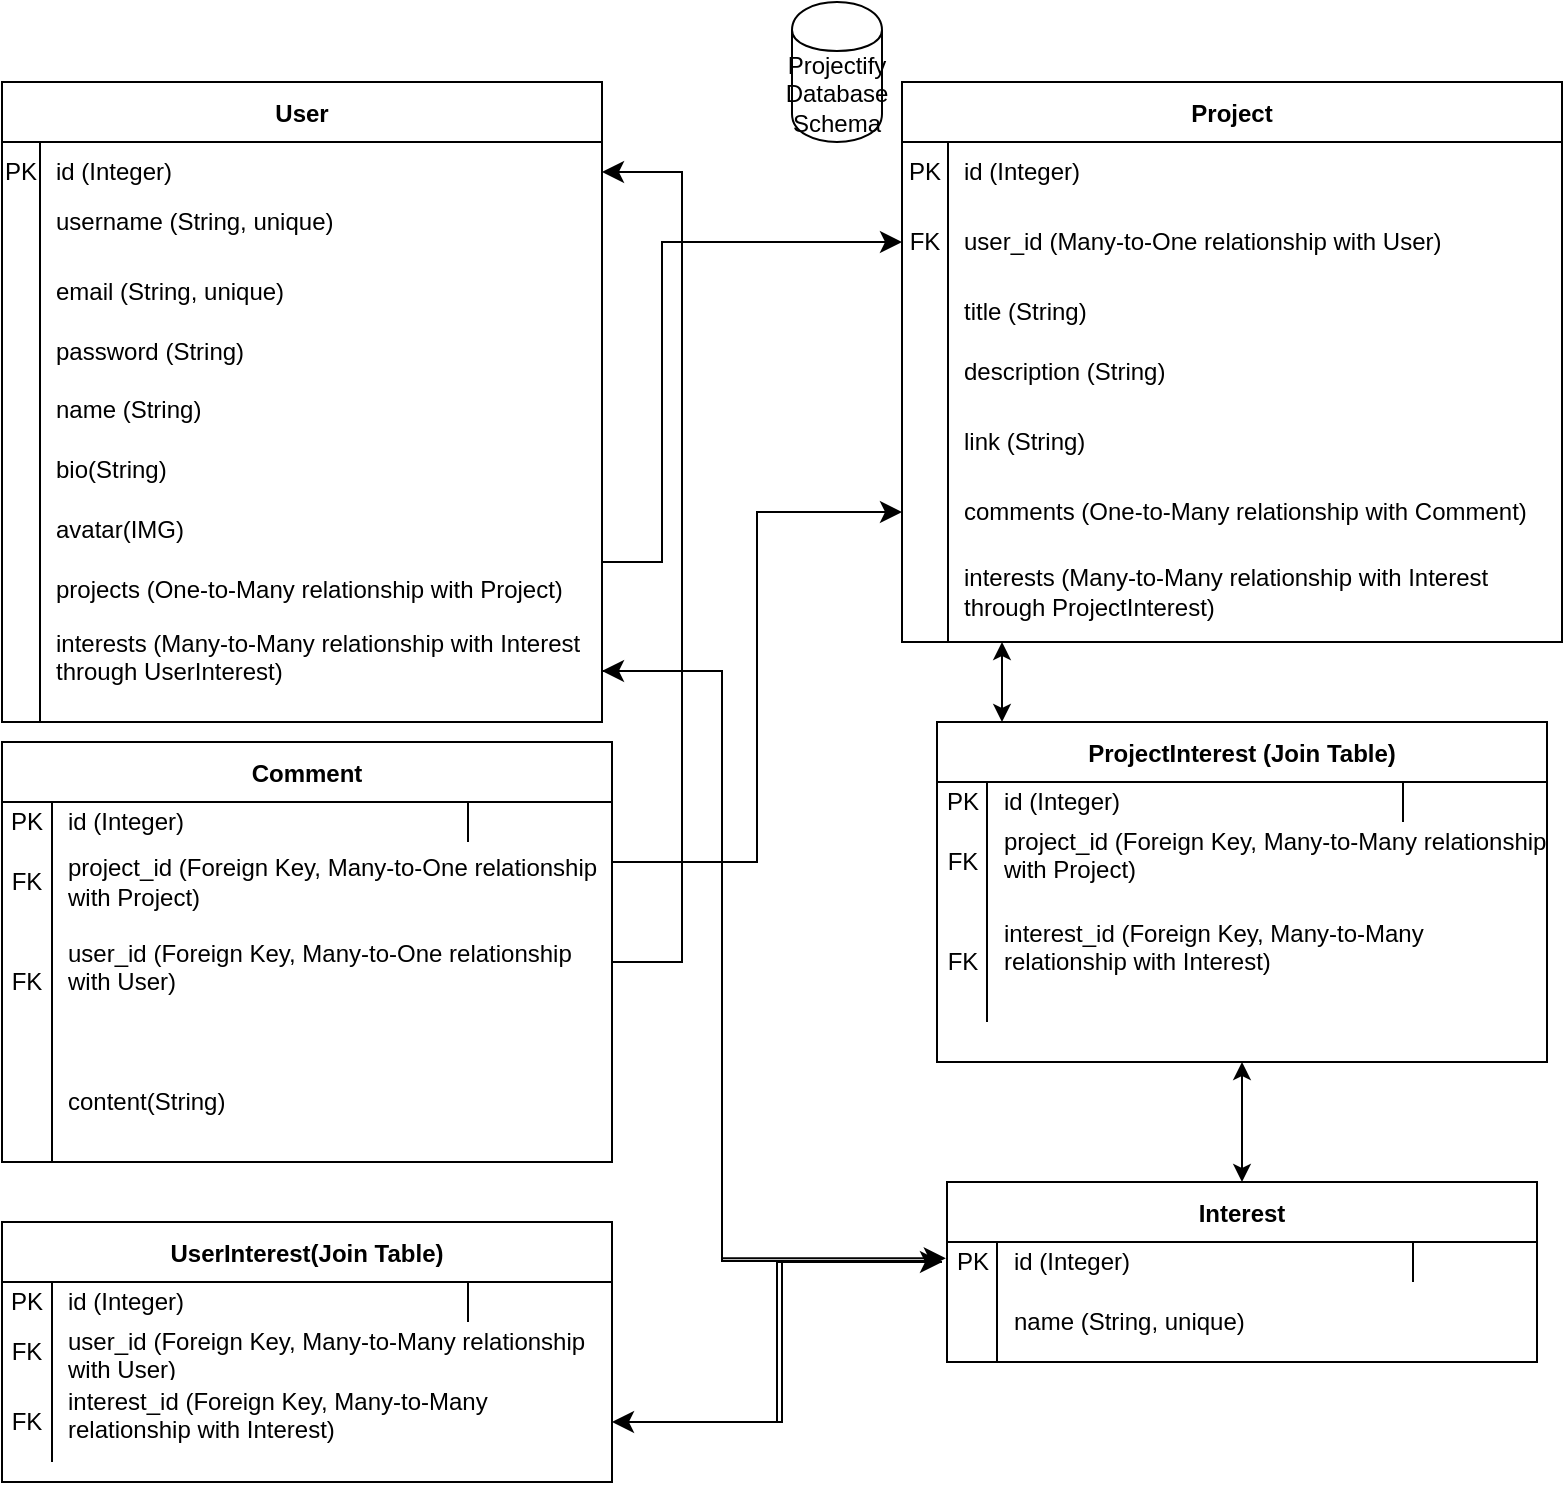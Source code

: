 <mxfile>
    <diagram id="S2PumG2HeLjZ0lhx3r4_" name="Page-1">
        <mxGraphModel dx="846" dy="619" grid="1" gridSize="10" guides="1" tooltips="1" connect="1" arrows="1" fold="1" page="1" pageScale="1" pageWidth="850" pageHeight="1100" math="0" shadow="0">
            <root>
                <mxCell id="0"/>
                <mxCell id="1" parent="0"/>
                <mxCell id="83" value="User" style="shape=table;startSize=30;container=1;collapsible=0;childLayout=tableLayout;fixedRows=1;rowLines=0;fontStyle=1;" vertex="1" parent="1">
                    <mxGeometry x="30" y="40" width="300" height="320" as="geometry"/>
                </mxCell>
                <mxCell id="84" value="" style="shape=tableRow;horizontal=0;startSize=0;swimlaneHead=0;swimlaneBody=0;top=0;left=0;bottom=0;right=0;collapsible=0;dropTarget=0;fillColor=none;points=[[0,0.5],[1,0.5]];portConstraint=eastwest;" vertex="1" parent="83">
                    <mxGeometry y="30" width="300" height="30" as="geometry"/>
                </mxCell>
                <mxCell id="85" value="PK" style="shape=partialRectangle;html=1;whiteSpace=wrap;connectable=0;fillColor=none;top=0;left=0;bottom=0;right=0;overflow=hidden;pointerEvents=1;" vertex="1" parent="84">
                    <mxGeometry width="19" height="30" as="geometry">
                        <mxRectangle width="19" height="30" as="alternateBounds"/>
                    </mxGeometry>
                </mxCell>
                <mxCell id="86" value="id (Integer)" style="shape=partialRectangle;html=1;whiteSpace=wrap;connectable=0;fillColor=none;top=0;left=0;bottom=0;right=0;align=left;spacingLeft=6;overflow=hidden;" vertex="1" parent="84">
                    <mxGeometry x="19" width="281" height="30" as="geometry">
                        <mxRectangle width="281" height="30" as="alternateBounds"/>
                    </mxGeometry>
                </mxCell>
                <mxCell id="87" value="" style="shape=tableRow;horizontal=0;startSize=0;swimlaneHead=0;swimlaneBody=0;top=0;left=0;bottom=0;right=0;collapsible=0;dropTarget=0;fillColor=none;points=[[0,0.5],[1,0.5]];portConstraint=eastwest;" vertex="1" parent="83">
                    <mxGeometry y="60" width="300" height="30" as="geometry"/>
                </mxCell>
                <mxCell id="88" value="" style="shape=partialRectangle;html=1;whiteSpace=wrap;connectable=0;fillColor=none;top=0;left=0;bottom=0;right=0;overflow=hidden;" vertex="1" parent="87">
                    <mxGeometry width="19" height="30" as="geometry">
                        <mxRectangle width="19" height="30" as="alternateBounds"/>
                    </mxGeometry>
                </mxCell>
                <mxCell id="89" value="&lt;div&gt;username (String, unique)&lt;/div&gt;&lt;div&gt;&lt;br&gt;&lt;/div&gt;" style="shape=partialRectangle;html=1;whiteSpace=wrap;connectable=0;fillColor=none;top=0;left=0;bottom=0;right=0;align=left;spacingLeft=6;overflow=hidden;" vertex="1" parent="87">
                    <mxGeometry x="19" width="281" height="30" as="geometry">
                        <mxRectangle width="281" height="30" as="alternateBounds"/>
                    </mxGeometry>
                </mxCell>
                <mxCell id="90" value="" style="shape=tableRow;horizontal=0;startSize=0;swimlaneHead=0;swimlaneBody=0;top=0;left=0;bottom=0;right=0;collapsible=0;dropTarget=0;fillColor=none;points=[[0,0.5],[1,0.5]];portConstraint=eastwest;" vertex="1" parent="83">
                    <mxGeometry y="90" width="300" height="30" as="geometry"/>
                </mxCell>
                <mxCell id="91" value="" style="shape=partialRectangle;html=1;whiteSpace=wrap;connectable=0;fillColor=none;top=0;left=0;bottom=0;right=0;overflow=hidden;" vertex="1" parent="90">
                    <mxGeometry width="19" height="30" as="geometry">
                        <mxRectangle width="19" height="30" as="alternateBounds"/>
                    </mxGeometry>
                </mxCell>
                <mxCell id="92" value="&lt;div&gt;email (String, unique)&lt;/div&gt;" style="shape=partialRectangle;html=1;whiteSpace=wrap;connectable=0;fillColor=none;top=0;left=0;bottom=0;right=0;align=left;spacingLeft=6;overflow=hidden;" vertex="1" parent="90">
                    <mxGeometry x="19" width="281" height="30" as="geometry">
                        <mxRectangle width="281" height="30" as="alternateBounds"/>
                    </mxGeometry>
                </mxCell>
                <mxCell id="93" value="" style="shape=tableRow;horizontal=0;startSize=0;swimlaneHead=0;swimlaneBody=0;top=0;left=0;bottom=0;right=0;collapsible=0;dropTarget=0;fillColor=none;points=[[0,0.5],[1,0.5]];portConstraint=eastwest;" vertex="1" parent="83">
                    <mxGeometry y="120" width="300" height="29" as="geometry"/>
                </mxCell>
                <mxCell id="94" value="" style="shape=partialRectangle;html=1;whiteSpace=wrap;connectable=0;fillColor=none;top=0;left=0;bottom=0;right=0;overflow=hidden;" vertex="1" parent="93">
                    <mxGeometry width="19" height="29" as="geometry">
                        <mxRectangle width="19" height="29" as="alternateBounds"/>
                    </mxGeometry>
                </mxCell>
                <mxCell id="95" value="&lt;div&gt;password (String)&lt;/div&gt;" style="shape=partialRectangle;html=1;whiteSpace=wrap;connectable=0;fillColor=none;top=0;left=0;bottom=0;right=0;align=left;spacingLeft=6;overflow=hidden;" vertex="1" parent="93">
                    <mxGeometry x="19" width="281" height="29" as="geometry">
                        <mxRectangle width="281" height="29" as="alternateBounds"/>
                    </mxGeometry>
                </mxCell>
                <mxCell id="96" value="" style="shape=tableRow;horizontal=0;startSize=0;swimlaneHead=0;swimlaneBody=0;top=0;left=0;bottom=0;right=0;collapsible=0;dropTarget=0;fillColor=none;points=[[0,0.5],[1,0.5]];portConstraint=eastwest;" vertex="1" parent="83">
                    <mxGeometry y="149" width="300" height="30" as="geometry"/>
                </mxCell>
                <mxCell id="97" value="" style="shape=partialRectangle;html=1;whiteSpace=wrap;connectable=0;fillColor=none;top=0;left=0;bottom=0;right=0;overflow=hidden;" vertex="1" parent="96">
                    <mxGeometry width="19" height="30" as="geometry">
                        <mxRectangle width="19" height="30" as="alternateBounds"/>
                    </mxGeometry>
                </mxCell>
                <mxCell id="98" value="name (String)" style="shape=partialRectangle;html=1;whiteSpace=wrap;connectable=0;fillColor=none;top=0;left=0;bottom=0;right=0;align=left;spacingLeft=6;overflow=hidden;" vertex="1" parent="96">
                    <mxGeometry x="19" width="281" height="30" as="geometry">
                        <mxRectangle width="281" height="30" as="alternateBounds"/>
                    </mxGeometry>
                </mxCell>
                <mxCell id="223" value="" style="shape=tableRow;horizontal=0;startSize=0;swimlaneHead=0;swimlaneBody=0;top=0;left=0;bottom=0;right=0;collapsible=0;dropTarget=0;fillColor=none;points=[[0,0.5],[1,0.5]];portConstraint=eastwest;" vertex="1" parent="83">
                    <mxGeometry y="179" width="300" height="30" as="geometry"/>
                </mxCell>
                <mxCell id="224" value="" style="shape=partialRectangle;html=1;whiteSpace=wrap;connectable=0;fillColor=none;top=0;left=0;bottom=0;right=0;overflow=hidden;" vertex="1" parent="223">
                    <mxGeometry width="19" height="30" as="geometry">
                        <mxRectangle width="19" height="30" as="alternateBounds"/>
                    </mxGeometry>
                </mxCell>
                <mxCell id="225" value="&lt;div&gt;bio(String)&lt;/div&gt;" style="shape=partialRectangle;html=1;whiteSpace=wrap;connectable=0;fillColor=none;top=0;left=0;bottom=0;right=0;align=left;spacingLeft=6;overflow=hidden;" vertex="1" parent="223">
                    <mxGeometry x="19" width="281" height="30" as="geometry">
                        <mxRectangle width="281" height="30" as="alternateBounds"/>
                    </mxGeometry>
                </mxCell>
                <mxCell id="226" value="" style="shape=tableRow;horizontal=0;startSize=0;swimlaneHead=0;swimlaneBody=0;top=0;left=0;bottom=0;right=0;collapsible=0;dropTarget=0;fillColor=none;points=[[0,0.5],[1,0.5]];portConstraint=eastwest;" vertex="1" parent="83">
                    <mxGeometry y="209" width="300" height="30" as="geometry"/>
                </mxCell>
                <mxCell id="227" value="" style="shape=partialRectangle;html=1;whiteSpace=wrap;connectable=0;fillColor=none;top=0;left=0;bottom=0;right=0;overflow=hidden;" vertex="1" parent="226">
                    <mxGeometry width="19" height="30" as="geometry">
                        <mxRectangle width="19" height="30" as="alternateBounds"/>
                    </mxGeometry>
                </mxCell>
                <mxCell id="228" value="&lt;div&gt;avatar(IMG)&lt;/div&gt;" style="shape=partialRectangle;html=1;whiteSpace=wrap;connectable=0;fillColor=none;top=0;left=0;bottom=0;right=0;align=left;spacingLeft=6;overflow=hidden;" vertex="1" parent="226">
                    <mxGeometry x="19" width="281" height="30" as="geometry">
                        <mxRectangle width="281" height="30" as="alternateBounds"/>
                    </mxGeometry>
                </mxCell>
                <mxCell id="99" value="" style="shape=tableRow;horizontal=0;startSize=0;swimlaneHead=0;swimlaneBody=0;top=0;left=0;bottom=0;right=0;collapsible=0;dropTarget=0;fillColor=none;points=[[0,0.5],[1,0.5]];portConstraint=eastwest;" vertex="1" parent="83">
                    <mxGeometry y="239" width="300" height="30" as="geometry"/>
                </mxCell>
                <mxCell id="100" value="" style="shape=partialRectangle;html=1;whiteSpace=wrap;connectable=0;fillColor=none;top=0;left=0;bottom=0;right=0;overflow=hidden;" vertex="1" parent="99">
                    <mxGeometry width="19" height="30" as="geometry">
                        <mxRectangle width="19" height="30" as="alternateBounds"/>
                    </mxGeometry>
                </mxCell>
                <mxCell id="101" value="projects (One-to-Many relationship with Project)" style="shape=partialRectangle;html=1;whiteSpace=wrap;connectable=0;fillColor=none;top=0;left=0;bottom=0;right=0;align=left;spacingLeft=6;overflow=hidden;" vertex="1" parent="99">
                    <mxGeometry x="19" width="281" height="30" as="geometry">
                        <mxRectangle width="281" height="30" as="alternateBounds"/>
                    </mxGeometry>
                </mxCell>
                <mxCell id="102" value="" style="shape=tableRow;horizontal=0;startSize=0;swimlaneHead=0;swimlaneBody=0;top=0;left=0;bottom=0;right=0;collapsible=0;dropTarget=0;fillColor=none;points=[[0,0.5],[1,0.5]];portConstraint=eastwest;" vertex="1" parent="83">
                    <mxGeometry y="269" width="300" height="51" as="geometry"/>
                </mxCell>
                <mxCell id="103" value="" style="shape=partialRectangle;html=1;whiteSpace=wrap;connectable=0;fillColor=none;top=0;left=0;bottom=0;right=0;overflow=hidden;" vertex="1" parent="102">
                    <mxGeometry width="19" height="51" as="geometry">
                        <mxRectangle width="19" height="51" as="alternateBounds"/>
                    </mxGeometry>
                </mxCell>
                <mxCell id="104" value="&lt;div&gt;interests (Many-to-Many relationship with Interest through UserInterest)&lt;/div&gt;&lt;div&gt;&lt;br&gt;&lt;/div&gt;" style="shape=partialRectangle;html=1;whiteSpace=wrap;connectable=0;fillColor=none;top=0;left=0;bottom=0;right=0;align=left;spacingLeft=6;overflow=hidden;" vertex="1" parent="102">
                    <mxGeometry x="19" width="281" height="51" as="geometry">
                        <mxRectangle width="281" height="51" as="alternateBounds"/>
                    </mxGeometry>
                </mxCell>
                <mxCell id="182" value="" style="edgeStyle=elbowEdgeStyle;elbow=horizontal;endArrow=classic;html=1;curved=0;rounded=0;endSize=8;startSize=8;entryX=0;entryY=0.5;entryDx=0;entryDy=0;" edge="1" parent="1" source="99" target="110">
                    <mxGeometry width="50" height="50" relative="1" as="geometry">
                        <mxPoint x="330" y="230" as="sourcePoint"/>
                        <mxPoint x="440" y="120" as="targetPoint"/>
                        <Array as="points">
                            <mxPoint x="360" y="280"/>
                            <mxPoint x="370" y="270"/>
                            <mxPoint x="390" y="180"/>
                        </Array>
                    </mxGeometry>
                </mxCell>
                <mxCell id="130" value="Interest" style="shape=table;startSize=30;container=1;collapsible=0;childLayout=tableLayout;fixedRows=1;rowLines=0;fontStyle=1;" vertex="1" parent="1">
                    <mxGeometry x="502.5" y="590" width="295" height="90" as="geometry"/>
                </mxCell>
                <mxCell id="131" value="" style="shape=tableRow;horizontal=0;startSize=0;swimlaneHead=0;swimlaneBody=0;top=0;left=0;bottom=0;right=0;collapsible=0;dropTarget=0;fillColor=none;points=[[0,0.5],[1,0.5]];portConstraint=eastwest;" vertex="1" parent="130">
                    <mxGeometry y="30" width="295" height="20" as="geometry"/>
                </mxCell>
                <mxCell id="132" value="PK" style="shape=partialRectangle;html=1;whiteSpace=wrap;connectable=0;fillColor=none;top=0;left=0;bottom=0;right=0;overflow=hidden;pointerEvents=1;" vertex="1" parent="131">
                    <mxGeometry width="25" height="20" as="geometry">
                        <mxRectangle width="25" height="20" as="alternateBounds"/>
                    </mxGeometry>
                </mxCell>
                <mxCell id="133" value="id (Integer)" style="shape=partialRectangle;html=1;whiteSpace=wrap;connectable=0;fillColor=none;top=0;left=0;bottom=0;right=0;align=left;spacingLeft=6;overflow=hidden;" vertex="1" parent="131">
                    <mxGeometry x="25" width="208" height="20" as="geometry">
                        <mxRectangle width="208" height="20" as="alternateBounds"/>
                    </mxGeometry>
                </mxCell>
                <mxCell id="194" value="" style="text;strokeColor=none;align=center;fillColor=none;html=1;verticalAlign=middle;whiteSpace=wrap;rounded=0;" vertex="1" parent="131">
                    <mxGeometry x="233" width="62" height="20" as="geometry">
                        <mxRectangle width="62" height="20" as="alternateBounds"/>
                    </mxGeometry>
                </mxCell>
                <mxCell id="134" value="" style="shape=tableRow;horizontal=0;startSize=0;swimlaneHead=0;swimlaneBody=0;top=0;left=0;bottom=0;right=0;collapsible=0;dropTarget=0;fillColor=none;points=[[0,0.5],[1,0.5]];portConstraint=eastwest;" vertex="1" parent="130">
                    <mxGeometry y="50" width="295" height="40" as="geometry"/>
                </mxCell>
                <mxCell id="135" value="" style="shape=partialRectangle;html=1;whiteSpace=wrap;connectable=0;fillColor=none;top=0;left=0;bottom=0;right=0;overflow=hidden;" vertex="1" parent="134">
                    <mxGeometry width="25" height="40" as="geometry">
                        <mxRectangle width="25" height="40" as="alternateBounds"/>
                    </mxGeometry>
                </mxCell>
                <mxCell id="136" value="name (String, unique)" style="shape=partialRectangle;html=1;whiteSpace=wrap;connectable=0;fillColor=none;top=0;left=0;bottom=0;right=0;align=left;spacingLeft=6;overflow=hidden;" vertex="1" parent="134">
                    <mxGeometry x="25" width="270" height="40" as="geometry">
                        <mxRectangle width="270" height="40" as="alternateBounds"/>
                    </mxGeometry>
                </mxCell>
                <mxCell id="184" value="" style="edgeStyle=elbowEdgeStyle;elbow=horizontal;endArrow=classic;html=1;curved=0;rounded=0;endSize=8;startSize=8;startArrow=none;" edge="1" parent="1" source="106">
                    <mxGeometry width="50" height="50" relative="1" as="geometry">
                        <mxPoint x="430" y="240" as="sourcePoint"/>
                        <mxPoint x="480" y="190" as="targetPoint"/>
                    </mxGeometry>
                </mxCell>
                <mxCell id="106" value="Project" style="shape=table;startSize=30;container=1;collapsible=0;childLayout=tableLayout;fixedRows=1;rowLines=0;fontStyle=1;" vertex="1" parent="1">
                    <mxGeometry x="480" y="40" width="330" height="280" as="geometry"/>
                </mxCell>
                <mxCell id="107" value="" style="shape=tableRow;horizontal=0;startSize=0;swimlaneHead=0;swimlaneBody=0;top=0;left=0;bottom=0;right=0;collapsible=0;dropTarget=0;fillColor=none;points=[[0,0.5],[1,0.5]];portConstraint=eastwest;" vertex="1" parent="106">
                    <mxGeometry y="30" width="330" height="30" as="geometry"/>
                </mxCell>
                <mxCell id="108" value="PK" style="shape=partialRectangle;html=1;whiteSpace=wrap;connectable=0;fillColor=none;top=0;left=0;bottom=0;right=0;overflow=hidden;pointerEvents=1;" vertex="1" parent="107">
                    <mxGeometry width="23" height="30" as="geometry">
                        <mxRectangle width="23" height="30" as="alternateBounds"/>
                    </mxGeometry>
                </mxCell>
                <mxCell id="109" value="id (Integer)" style="shape=partialRectangle;html=1;whiteSpace=wrap;connectable=0;fillColor=none;top=0;left=0;bottom=0;right=0;align=left;spacingLeft=6;overflow=hidden;" vertex="1" parent="107">
                    <mxGeometry x="23" width="307" height="30" as="geometry">
                        <mxRectangle width="307" height="30" as="alternateBounds"/>
                    </mxGeometry>
                </mxCell>
                <mxCell id="110" value="" style="shape=tableRow;horizontal=0;startSize=0;swimlaneHead=0;swimlaneBody=0;top=0;left=0;bottom=0;right=0;collapsible=0;dropTarget=0;fillColor=none;points=[[0,0.5],[1,0.5]];portConstraint=eastwest;" vertex="1" parent="106">
                    <mxGeometry y="60" width="330" height="40" as="geometry"/>
                </mxCell>
                <mxCell id="111" value="FK" style="shape=partialRectangle;html=1;whiteSpace=wrap;connectable=0;fillColor=none;top=0;left=0;bottom=0;right=0;overflow=hidden;" vertex="1" parent="110">
                    <mxGeometry width="23" height="40" as="geometry">
                        <mxRectangle width="23" height="40" as="alternateBounds"/>
                    </mxGeometry>
                </mxCell>
                <mxCell id="112" value="user_id (Many-to-One relationship with User)" style="shape=partialRectangle;html=1;whiteSpace=wrap;connectable=0;fillColor=none;top=0;left=0;bottom=0;right=0;align=left;spacingLeft=6;overflow=hidden;" vertex="1" parent="110">
                    <mxGeometry x="23" width="307" height="40" as="geometry">
                        <mxRectangle width="307" height="40" as="alternateBounds"/>
                    </mxGeometry>
                </mxCell>
                <mxCell id="116" value="" style="shape=tableRow;horizontal=0;startSize=0;swimlaneHead=0;swimlaneBody=0;top=0;left=0;bottom=0;right=0;collapsible=0;dropTarget=0;fillColor=none;points=[[0,0.5],[1,0.5]];portConstraint=eastwest;" vertex="1" parent="106">
                    <mxGeometry y="100" width="330" height="30" as="geometry"/>
                </mxCell>
                <mxCell id="117" value="" style="shape=partialRectangle;html=1;whiteSpace=wrap;connectable=0;fillColor=none;top=0;left=0;bottom=0;right=0;overflow=hidden;" vertex="1" parent="116">
                    <mxGeometry width="23" height="30" as="geometry">
                        <mxRectangle width="23" height="30" as="alternateBounds"/>
                    </mxGeometry>
                </mxCell>
                <mxCell id="118" value="title (String)" style="shape=partialRectangle;html=1;whiteSpace=wrap;connectable=0;fillColor=none;top=0;left=0;bottom=0;right=0;align=left;spacingLeft=6;overflow=hidden;" vertex="1" parent="116">
                    <mxGeometry x="23" width="307" height="30" as="geometry">
                        <mxRectangle width="307" height="30" as="alternateBounds"/>
                    </mxGeometry>
                </mxCell>
                <mxCell id="119" value="" style="shape=tableRow;horizontal=0;startSize=0;swimlaneHead=0;swimlaneBody=0;top=0;left=0;bottom=0;right=0;collapsible=0;dropTarget=0;fillColor=none;points=[[0,0.5],[1,0.5]];portConstraint=eastwest;" vertex="1" parent="106">
                    <mxGeometry y="130" width="330" height="30" as="geometry"/>
                </mxCell>
                <mxCell id="120" value="" style="shape=partialRectangle;html=1;whiteSpace=wrap;connectable=0;fillColor=none;top=0;left=0;bottom=0;right=0;overflow=hidden;" vertex="1" parent="119">
                    <mxGeometry width="23" height="30" as="geometry">
                        <mxRectangle width="23" height="30" as="alternateBounds"/>
                    </mxGeometry>
                </mxCell>
                <mxCell id="121" value="description (String)" style="shape=partialRectangle;html=1;whiteSpace=wrap;connectable=0;fillColor=none;top=0;left=0;bottom=0;right=0;align=left;spacingLeft=6;overflow=hidden;" vertex="1" parent="119">
                    <mxGeometry x="23" width="307" height="30" as="geometry">
                        <mxRectangle width="307" height="30" as="alternateBounds"/>
                    </mxGeometry>
                </mxCell>
                <mxCell id="122" value="" style="shape=tableRow;horizontal=0;startSize=0;swimlaneHead=0;swimlaneBody=0;top=0;left=0;bottom=0;right=0;collapsible=0;dropTarget=0;fillColor=none;points=[[0,0.5],[1,0.5]];portConstraint=eastwest;" vertex="1" parent="106">
                    <mxGeometry y="160" width="330" height="40" as="geometry"/>
                </mxCell>
                <mxCell id="123" value="" style="shape=partialRectangle;html=1;whiteSpace=wrap;connectable=0;fillColor=none;top=0;left=0;bottom=0;right=0;overflow=hidden;" vertex="1" parent="122">
                    <mxGeometry width="23" height="40" as="geometry">
                        <mxRectangle width="23" height="40" as="alternateBounds"/>
                    </mxGeometry>
                </mxCell>
                <mxCell id="124" value="link (String)" style="shape=partialRectangle;html=1;whiteSpace=wrap;connectable=0;fillColor=none;top=0;left=0;bottom=0;right=0;align=left;spacingLeft=6;overflow=hidden;" vertex="1" parent="122">
                    <mxGeometry x="23" width="307" height="40" as="geometry">
                        <mxRectangle width="307" height="40" as="alternateBounds"/>
                    </mxGeometry>
                </mxCell>
                <mxCell id="125" value="" style="shape=tableRow;horizontal=0;startSize=0;swimlaneHead=0;swimlaneBody=0;top=0;left=0;bottom=0;right=0;collapsible=0;dropTarget=0;fillColor=none;points=[[0,0.5],[1,0.5]];portConstraint=eastwest;" vertex="1" parent="106">
                    <mxGeometry y="200" width="330" height="30" as="geometry"/>
                </mxCell>
                <mxCell id="126" value="" style="shape=partialRectangle;html=1;whiteSpace=wrap;connectable=0;fillColor=none;top=0;left=0;bottom=0;right=0;overflow=hidden;" vertex="1" parent="125">
                    <mxGeometry width="23" height="30" as="geometry">
                        <mxRectangle width="23" height="30" as="alternateBounds"/>
                    </mxGeometry>
                </mxCell>
                <mxCell id="127" value="comments (One-to-Many relationship with Comment)" style="shape=partialRectangle;html=1;whiteSpace=wrap;connectable=0;fillColor=none;top=0;left=0;bottom=0;right=0;align=left;spacingLeft=6;overflow=hidden;" vertex="1" parent="125">
                    <mxGeometry x="23" width="307" height="30" as="geometry">
                        <mxRectangle width="307" height="30" as="alternateBounds"/>
                    </mxGeometry>
                </mxCell>
                <mxCell id="188" value="" style="shape=tableRow;horizontal=0;startSize=0;swimlaneHead=0;swimlaneBody=0;top=0;left=0;bottom=0;right=0;collapsible=0;dropTarget=0;fillColor=none;points=[[0,0.5],[1,0.5]];portConstraint=eastwest;" vertex="1" parent="106">
                    <mxGeometry y="230" width="330" height="50" as="geometry"/>
                </mxCell>
                <mxCell id="189" value="" style="shape=partialRectangle;html=1;whiteSpace=wrap;connectable=0;fillColor=none;top=0;left=0;bottom=0;right=0;overflow=hidden;" vertex="1" parent="188">
                    <mxGeometry width="23" height="50" as="geometry">
                        <mxRectangle width="23" height="50" as="alternateBounds"/>
                    </mxGeometry>
                </mxCell>
                <mxCell id="190" value="&lt;div&gt;interests (Many-to-Many relationship with Interest through ProjectInterest)&lt;/div&gt;" style="shape=partialRectangle;html=1;whiteSpace=wrap;connectable=0;fillColor=none;top=0;left=0;bottom=0;right=0;align=left;spacingLeft=6;overflow=hidden;" vertex="1" parent="188">
                    <mxGeometry x="23" width="307" height="50" as="geometry">
                        <mxRectangle width="307" height="50" as="alternateBounds"/>
                    </mxGeometry>
                </mxCell>
                <mxCell id="210" value="" style="edgeStyle=elbowEdgeStyle;elbow=horizontal;endArrow=classic;html=1;curved=0;rounded=0;endSize=8;startSize=8;entryX=-0.002;entryY=-0.296;entryDx=0;entryDy=0;entryPerimeter=0;exitX=1;exitY=0.5;exitDx=0;exitDy=0;" edge="1" parent="1" source="102" target="134">
                    <mxGeometry width="50" height="50" relative="1" as="geometry">
                        <mxPoint x="430" y="260" as="sourcePoint"/>
                        <mxPoint x="480" y="210" as="targetPoint"/>
                        <Array as="points">
                            <mxPoint x="390" y="350"/>
                        </Array>
                    </mxGeometry>
                </mxCell>
                <mxCell id="211" value="" style="edgeStyle=elbowEdgeStyle;elbow=horizontal;endArrow=classic;html=1;curved=0;rounded=0;endSize=8;startSize=8;entryX=1;entryY=0.5;entryDx=0;entryDy=0;exitX=-0.02;exitY=0.473;exitDx=0;exitDy=0;exitPerimeter=0;" edge="1" parent="1" source="131" target="102">
                    <mxGeometry width="50" height="50" relative="1" as="geometry">
                        <mxPoint x="370" y="350" as="sourcePoint"/>
                        <mxPoint x="420" y="300" as="targetPoint"/>
                        <Array as="points">
                            <mxPoint x="390" y="340"/>
                        </Array>
                    </mxGeometry>
                </mxCell>
                <mxCell id="221" value="Projectify&lt;br&gt;Database&lt;br&gt;Schema" style="shape=cylinder;whiteSpace=wrap;html=1;boundedLbl=1;backgroundOutline=1;" vertex="1" parent="1">
                    <mxGeometry x="425" width="45" height="70" as="geometry"/>
                </mxCell>
                <mxCell id="237" value="UserInterest(Join Table)" style="shape=table;startSize=30;container=1;collapsible=0;childLayout=tableLayout;fixedRows=1;rowLines=0;fontStyle=1;" vertex="1" parent="1">
                    <mxGeometry x="30" y="610" width="305" height="130" as="geometry"/>
                </mxCell>
                <mxCell id="238" value="" style="shape=tableRow;horizontal=0;startSize=0;swimlaneHead=0;swimlaneBody=0;top=0;left=0;bottom=0;right=0;collapsible=0;dropTarget=0;fillColor=none;points=[[0,0.5],[1,0.5]];portConstraint=eastwest;" vertex="1" parent="237">
                    <mxGeometry y="30" width="305" height="20" as="geometry"/>
                </mxCell>
                <mxCell id="239" value="PK" style="shape=partialRectangle;html=1;whiteSpace=wrap;connectable=0;fillColor=none;top=0;left=0;bottom=0;right=0;overflow=hidden;pointerEvents=1;" vertex="1" parent="238">
                    <mxGeometry width="25" height="20" as="geometry">
                        <mxRectangle width="25" height="20" as="alternateBounds"/>
                    </mxGeometry>
                </mxCell>
                <mxCell id="240" value="id (Integer)" style="shape=partialRectangle;html=1;whiteSpace=wrap;connectable=0;fillColor=none;top=0;left=0;bottom=0;right=0;align=left;spacingLeft=6;overflow=hidden;" vertex="1" parent="238">
                    <mxGeometry x="25" width="208" height="20" as="geometry">
                        <mxRectangle width="208" height="20" as="alternateBounds"/>
                    </mxGeometry>
                </mxCell>
                <mxCell id="241" value="" style="text;strokeColor=none;align=center;fillColor=none;html=1;verticalAlign=middle;whiteSpace=wrap;rounded=0;" vertex="1" parent="238">
                    <mxGeometry x="233" width="72" height="20" as="geometry">
                        <mxRectangle width="72" height="20" as="alternateBounds"/>
                    </mxGeometry>
                </mxCell>
                <mxCell id="242" value="" style="shape=tableRow;horizontal=0;startSize=0;swimlaneHead=0;swimlaneBody=0;top=0;left=0;bottom=0;right=0;collapsible=0;dropTarget=0;fillColor=none;points=[[0,0.5],[1,0.5]];portConstraint=eastwest;" vertex="1" parent="237">
                    <mxGeometry y="50" width="305" height="30" as="geometry"/>
                </mxCell>
                <mxCell id="243" value="FK" style="shape=partialRectangle;html=1;whiteSpace=wrap;connectable=0;fillColor=none;top=0;left=0;bottom=0;right=0;overflow=hidden;" vertex="1" parent="242">
                    <mxGeometry width="25" height="30" as="geometry">
                        <mxRectangle width="25" height="30" as="alternateBounds"/>
                    </mxGeometry>
                </mxCell>
                <mxCell id="244" value="user_id (Foreign Key, Many-to-Many relationship with User)" style="shape=partialRectangle;html=1;whiteSpace=wrap;connectable=0;fillColor=none;top=0;left=0;bottom=0;right=0;align=left;spacingLeft=6;overflow=hidden;" vertex="1" parent="242">
                    <mxGeometry x="25" width="280" height="30" as="geometry">
                        <mxRectangle width="280" height="30" as="alternateBounds"/>
                    </mxGeometry>
                </mxCell>
                <mxCell id="246" value="" style="shape=tableRow;horizontal=0;startSize=0;swimlaneHead=0;swimlaneBody=0;top=0;left=0;bottom=0;right=0;collapsible=0;dropTarget=0;fillColor=none;points=[[0,0.5],[1,0.5]];portConstraint=eastwest;" vertex="1" parent="237">
                    <mxGeometry y="80" width="305" height="40" as="geometry"/>
                </mxCell>
                <mxCell id="247" value="FK" style="shape=partialRectangle;html=1;whiteSpace=wrap;connectable=0;fillColor=none;top=0;left=0;bottom=0;right=0;overflow=hidden;" vertex="1" parent="246">
                    <mxGeometry width="25" height="40" as="geometry">
                        <mxRectangle width="25" height="40" as="alternateBounds"/>
                    </mxGeometry>
                </mxCell>
                <mxCell id="248" value="&lt;div&gt;interest_id (Foreign Key, Many-to-Many relationship with Interest)&lt;/div&gt;&lt;div&gt;&lt;br&gt;&lt;/div&gt;" style="shape=partialRectangle;html=1;whiteSpace=wrap;connectable=0;fillColor=none;top=0;left=0;bottom=0;right=0;align=left;spacingLeft=6;overflow=hidden;" vertex="1" parent="246">
                    <mxGeometry x="25" width="280" height="40" as="geometry">
                        <mxRectangle width="280" height="40" as="alternateBounds"/>
                    </mxGeometry>
                </mxCell>
                <mxCell id="249" value="ProjectInterest (Join Table)" style="shape=table;startSize=30;container=1;collapsible=0;childLayout=tableLayout;fixedRows=1;rowLines=0;fontStyle=1;" vertex="1" parent="1">
                    <mxGeometry x="497.5" y="360" width="305" height="170" as="geometry"/>
                </mxCell>
                <mxCell id="250" value="" style="shape=tableRow;horizontal=0;startSize=0;swimlaneHead=0;swimlaneBody=0;top=0;left=0;bottom=0;right=0;collapsible=0;dropTarget=0;fillColor=none;points=[[0,0.5],[1,0.5]];portConstraint=eastwest;" vertex="1" parent="249">
                    <mxGeometry y="30" width="305" height="20" as="geometry"/>
                </mxCell>
                <mxCell id="251" value="PK" style="shape=partialRectangle;html=1;whiteSpace=wrap;connectable=0;fillColor=none;top=0;left=0;bottom=0;right=0;overflow=hidden;pointerEvents=1;" vertex="1" parent="250">
                    <mxGeometry width="25" height="20" as="geometry">
                        <mxRectangle width="25" height="20" as="alternateBounds"/>
                    </mxGeometry>
                </mxCell>
                <mxCell id="252" value="id (Integer)" style="shape=partialRectangle;html=1;whiteSpace=wrap;connectable=0;fillColor=none;top=0;left=0;bottom=0;right=0;align=left;spacingLeft=6;overflow=hidden;" vertex="1" parent="250">
                    <mxGeometry x="25" width="208" height="20" as="geometry">
                        <mxRectangle width="208" height="20" as="alternateBounds"/>
                    </mxGeometry>
                </mxCell>
                <mxCell id="253" value="" style="text;strokeColor=none;align=center;fillColor=none;html=1;verticalAlign=middle;whiteSpace=wrap;rounded=0;" vertex="1" parent="250">
                    <mxGeometry x="233" width="72" height="20" as="geometry">
                        <mxRectangle width="72" height="20" as="alternateBounds"/>
                    </mxGeometry>
                </mxCell>
                <mxCell id="254" value="" style="shape=tableRow;horizontal=0;startSize=0;swimlaneHead=0;swimlaneBody=0;top=0;left=0;bottom=0;right=0;collapsible=0;dropTarget=0;fillColor=none;points=[[0,0.5],[1,0.5]];portConstraint=eastwest;" vertex="1" parent="249">
                    <mxGeometry y="50" width="305" height="40" as="geometry"/>
                </mxCell>
                <mxCell id="255" value="FK" style="shape=partialRectangle;html=1;whiteSpace=wrap;connectable=0;fillColor=none;top=0;left=0;bottom=0;right=0;overflow=hidden;" vertex="1" parent="254">
                    <mxGeometry width="25" height="40" as="geometry">
                        <mxRectangle width="25" height="40" as="alternateBounds"/>
                    </mxGeometry>
                </mxCell>
                <mxCell id="256" value="&lt;div&gt;project_id (Foreign Key, Many-to-Many relationship with Project)&lt;/div&gt;&lt;div&gt;&lt;br&gt;&lt;/div&gt;" style="shape=partialRectangle;html=1;whiteSpace=wrap;connectable=0;fillColor=none;top=0;left=0;bottom=0;right=0;align=left;spacingLeft=6;overflow=hidden;" vertex="1" parent="254">
                    <mxGeometry x="25" width="280" height="40" as="geometry">
                        <mxRectangle width="280" height="40" as="alternateBounds"/>
                    </mxGeometry>
                </mxCell>
                <mxCell id="258" value="" style="shape=tableRow;horizontal=0;startSize=0;swimlaneHead=0;swimlaneBody=0;top=0;left=0;bottom=0;right=0;collapsible=0;dropTarget=0;fillColor=none;points=[[0,0.5],[1,0.5]];portConstraint=eastwest;" vertex="1" parent="249">
                    <mxGeometry y="90" width="305" height="60" as="geometry"/>
                </mxCell>
                <mxCell id="259" value="FK" style="shape=partialRectangle;html=1;whiteSpace=wrap;connectable=0;fillColor=none;top=0;left=0;bottom=0;right=0;overflow=hidden;" vertex="1" parent="258">
                    <mxGeometry width="25" height="60" as="geometry">
                        <mxRectangle width="25" height="60" as="alternateBounds"/>
                    </mxGeometry>
                </mxCell>
                <mxCell id="260" value="&lt;div&gt;&lt;div&gt;interest_id (Foreign Key, Many-to-Many relationship with Interest)&lt;/div&gt;&lt;/div&gt;&lt;div&gt;&lt;br&gt;&lt;/div&gt;" style="shape=partialRectangle;html=1;whiteSpace=wrap;connectable=0;fillColor=none;top=0;left=0;bottom=0;right=0;align=left;spacingLeft=6;overflow=hidden;" vertex="1" parent="258">
                    <mxGeometry x="25" width="280" height="60" as="geometry">
                        <mxRectangle width="280" height="60" as="alternateBounds"/>
                    </mxGeometry>
                </mxCell>
                <mxCell id="290" value="Comment" style="shape=table;startSize=30;container=1;collapsible=0;childLayout=tableLayout;fixedRows=1;rowLines=0;fontStyle=1;" vertex="1" parent="1">
                    <mxGeometry x="30" y="370" width="305" height="210" as="geometry"/>
                </mxCell>
                <mxCell id="291" value="" style="shape=tableRow;horizontal=0;startSize=0;swimlaneHead=0;swimlaneBody=0;top=0;left=0;bottom=0;right=0;collapsible=0;dropTarget=0;fillColor=none;points=[[0,0.5],[1,0.5]];portConstraint=eastwest;" vertex="1" parent="290">
                    <mxGeometry y="30" width="305" height="20" as="geometry"/>
                </mxCell>
                <mxCell id="292" value="PK" style="shape=partialRectangle;html=1;whiteSpace=wrap;connectable=0;fillColor=none;top=0;left=0;bottom=0;right=0;overflow=hidden;pointerEvents=1;" vertex="1" parent="291">
                    <mxGeometry width="25" height="20" as="geometry">
                        <mxRectangle width="25" height="20" as="alternateBounds"/>
                    </mxGeometry>
                </mxCell>
                <mxCell id="293" value="id (Integer)" style="shape=partialRectangle;html=1;whiteSpace=wrap;connectable=0;fillColor=none;top=0;left=0;bottom=0;right=0;align=left;spacingLeft=6;overflow=hidden;" vertex="1" parent="291">
                    <mxGeometry x="25" width="208" height="20" as="geometry">
                        <mxRectangle width="208" height="20" as="alternateBounds"/>
                    </mxGeometry>
                </mxCell>
                <mxCell id="294" value="" style="text;strokeColor=none;align=center;fillColor=none;html=1;verticalAlign=middle;whiteSpace=wrap;rounded=0;" vertex="1" parent="291">
                    <mxGeometry x="233" width="72" height="20" as="geometry">
                        <mxRectangle width="72" height="20" as="alternateBounds"/>
                    </mxGeometry>
                </mxCell>
                <mxCell id="295" value="" style="shape=tableRow;horizontal=0;startSize=0;swimlaneHead=0;swimlaneBody=0;top=0;left=0;bottom=0;right=0;collapsible=0;dropTarget=0;fillColor=none;points=[[0,0.5],[1,0.5]];portConstraint=eastwest;" vertex="1" parent="290">
                    <mxGeometry y="50" width="305" height="40" as="geometry"/>
                </mxCell>
                <mxCell id="296" value="FK" style="shape=partialRectangle;html=1;whiteSpace=wrap;connectable=0;fillColor=none;top=0;left=0;bottom=0;right=0;overflow=hidden;" vertex="1" parent="295">
                    <mxGeometry width="25" height="40" as="geometry">
                        <mxRectangle width="25" height="40" as="alternateBounds"/>
                    </mxGeometry>
                </mxCell>
                <mxCell id="297" value="&lt;div&gt;&lt;div&gt;project_id (Foreign Key, Many-to-One relationship with Project)&lt;/div&gt;&lt;/div&gt;" style="shape=partialRectangle;html=1;whiteSpace=wrap;connectable=0;fillColor=none;top=0;left=0;bottom=0;right=0;align=left;spacingLeft=6;overflow=hidden;" vertex="1" parent="295">
                    <mxGeometry x="25" width="280" height="40" as="geometry">
                        <mxRectangle width="280" height="40" as="alternateBounds"/>
                    </mxGeometry>
                </mxCell>
                <mxCell id="298" value="" style="shape=tableRow;horizontal=0;startSize=0;swimlaneHead=0;swimlaneBody=0;top=0;left=0;bottom=0;right=0;collapsible=0;dropTarget=0;fillColor=none;points=[[0,0.5],[1,0.5]];portConstraint=eastwest;" vertex="1" parent="290">
                    <mxGeometry y="90" width="305" height="60" as="geometry"/>
                </mxCell>
                <mxCell id="299" value="FK" style="shape=partialRectangle;html=1;whiteSpace=wrap;connectable=0;fillColor=none;top=0;left=0;bottom=0;right=0;overflow=hidden;" vertex="1" parent="298">
                    <mxGeometry width="25" height="60" as="geometry">
                        <mxRectangle width="25" height="60" as="alternateBounds"/>
                    </mxGeometry>
                </mxCell>
                <mxCell id="300" value="&lt;div&gt;&lt;div&gt;&lt;div&gt;user_id (Foreign Key, Many-to-One relationship with User)&lt;/div&gt;&lt;/div&gt;&lt;/div&gt;&lt;div&gt;&lt;br&gt;&lt;/div&gt;" style="shape=partialRectangle;html=1;whiteSpace=wrap;connectable=0;fillColor=none;top=0;left=0;bottom=0;right=0;align=left;spacingLeft=6;overflow=hidden;" vertex="1" parent="298">
                    <mxGeometry x="25" width="280" height="60" as="geometry">
                        <mxRectangle width="280" height="60" as="alternateBounds"/>
                    </mxGeometry>
                </mxCell>
                <mxCell id="313" value="" style="shape=tableRow;horizontal=0;startSize=0;swimlaneHead=0;swimlaneBody=0;top=0;left=0;bottom=0;right=0;collapsible=0;dropTarget=0;fillColor=none;points=[[0,0.5],[1,0.5]];portConstraint=eastwest;" vertex="1" parent="290">
                    <mxGeometry y="150" width="305" height="60" as="geometry"/>
                </mxCell>
                <mxCell id="314" value="" style="shape=partialRectangle;html=1;whiteSpace=wrap;connectable=0;fillColor=none;top=0;left=0;bottom=0;right=0;overflow=hidden;" vertex="1" parent="313">
                    <mxGeometry width="25" height="60" as="geometry">
                        <mxRectangle width="25" height="60" as="alternateBounds"/>
                    </mxGeometry>
                </mxCell>
                <mxCell id="315" value="&lt;div&gt;&lt;div&gt;&lt;div&gt;content(String)&lt;/div&gt;&lt;/div&gt;&lt;/div&gt;" style="shape=partialRectangle;html=1;whiteSpace=wrap;connectable=0;fillColor=none;top=0;left=0;bottom=0;right=0;align=left;spacingLeft=6;overflow=hidden;" vertex="1" parent="313">
                    <mxGeometry x="25" width="280" height="60" as="geometry">
                        <mxRectangle width="280" height="60" as="alternateBounds"/>
                    </mxGeometry>
                </mxCell>
                <mxCell id="316" value="" style="edgeStyle=elbowEdgeStyle;elbow=horizontal;endArrow=classic;html=1;curved=0;rounded=0;endSize=8;startSize=8;" edge="1" parent="1">
                    <mxGeometry width="50" height="50" relative="1" as="geometry">
                        <mxPoint x="390" y="710" as="sourcePoint"/>
                        <mxPoint x="500" y="630" as="targetPoint"/>
                        <Array as="points">
                            <mxPoint x="420" y="680"/>
                        </Array>
                    </mxGeometry>
                </mxCell>
                <mxCell id="317" value="" style="edgeStyle=elbowEdgeStyle;elbow=horizontal;endArrow=classic;html=1;curved=0;rounded=0;endSize=8;startSize=8;entryX=1;entryY=0.5;entryDx=0;entryDy=0;" edge="1" parent="1" target="246">
                    <mxGeometry width="50" height="50" relative="1" as="geometry">
                        <mxPoint x="500" y="630" as="sourcePoint"/>
                        <mxPoint x="480" y="440" as="targetPoint"/>
                        <Array as="points"/>
                    </mxGeometry>
                </mxCell>
                <mxCell id="323" value="" style="edgeStyle=elbowEdgeStyle;elbow=horizontal;endArrow=classic;html=1;curved=0;rounded=0;endSize=8;startSize=8;entryX=0;entryY=0.5;entryDx=0;entryDy=0;" edge="1" parent="1" target="125">
                    <mxGeometry width="50" height="50" relative="1" as="geometry">
                        <mxPoint x="335" y="430" as="sourcePoint"/>
                        <mxPoint x="385" y="380" as="targetPoint"/>
                    </mxGeometry>
                </mxCell>
                <mxCell id="325" value="" style="edgeStyle=segmentEdgeStyle;endArrow=classic;html=1;curved=0;rounded=0;endSize=8;startSize=8;elbow=vertical;entryX=1;entryY=0.5;entryDx=0;entryDy=0;" edge="1" parent="1" target="84">
                    <mxGeometry width="50" height="50" relative="1" as="geometry">
                        <mxPoint x="335" y="480" as="sourcePoint"/>
                        <mxPoint x="370" y="350" as="targetPoint"/>
                        <Array as="points">
                            <mxPoint x="370" y="480"/>
                            <mxPoint x="370" y="85"/>
                        </Array>
                    </mxGeometry>
                </mxCell>
                <mxCell id="328" value="" style="endArrow=classic;startArrow=classic;html=1;elbow=vertical;" edge="1" parent="1">
                    <mxGeometry width="50" height="50" relative="1" as="geometry">
                        <mxPoint x="530" y="320" as="sourcePoint"/>
                        <mxPoint x="530" y="360" as="targetPoint"/>
                    </mxGeometry>
                </mxCell>
                <mxCell id="329" value="" style="endArrow=classic;startArrow=classic;html=1;elbow=vertical;exitX=0.5;exitY=0;exitDx=0;exitDy=0;entryX=0.5;entryY=1;entryDx=0;entryDy=0;" edge="1" parent="1" source="130" target="249">
                    <mxGeometry width="50" height="50" relative="1" as="geometry">
                        <mxPoint x="620" y="580" as="sourcePoint"/>
                        <mxPoint x="670" y="530" as="targetPoint"/>
                    </mxGeometry>
                </mxCell>
            </root>
        </mxGraphModel>
    </diagram>
</mxfile>